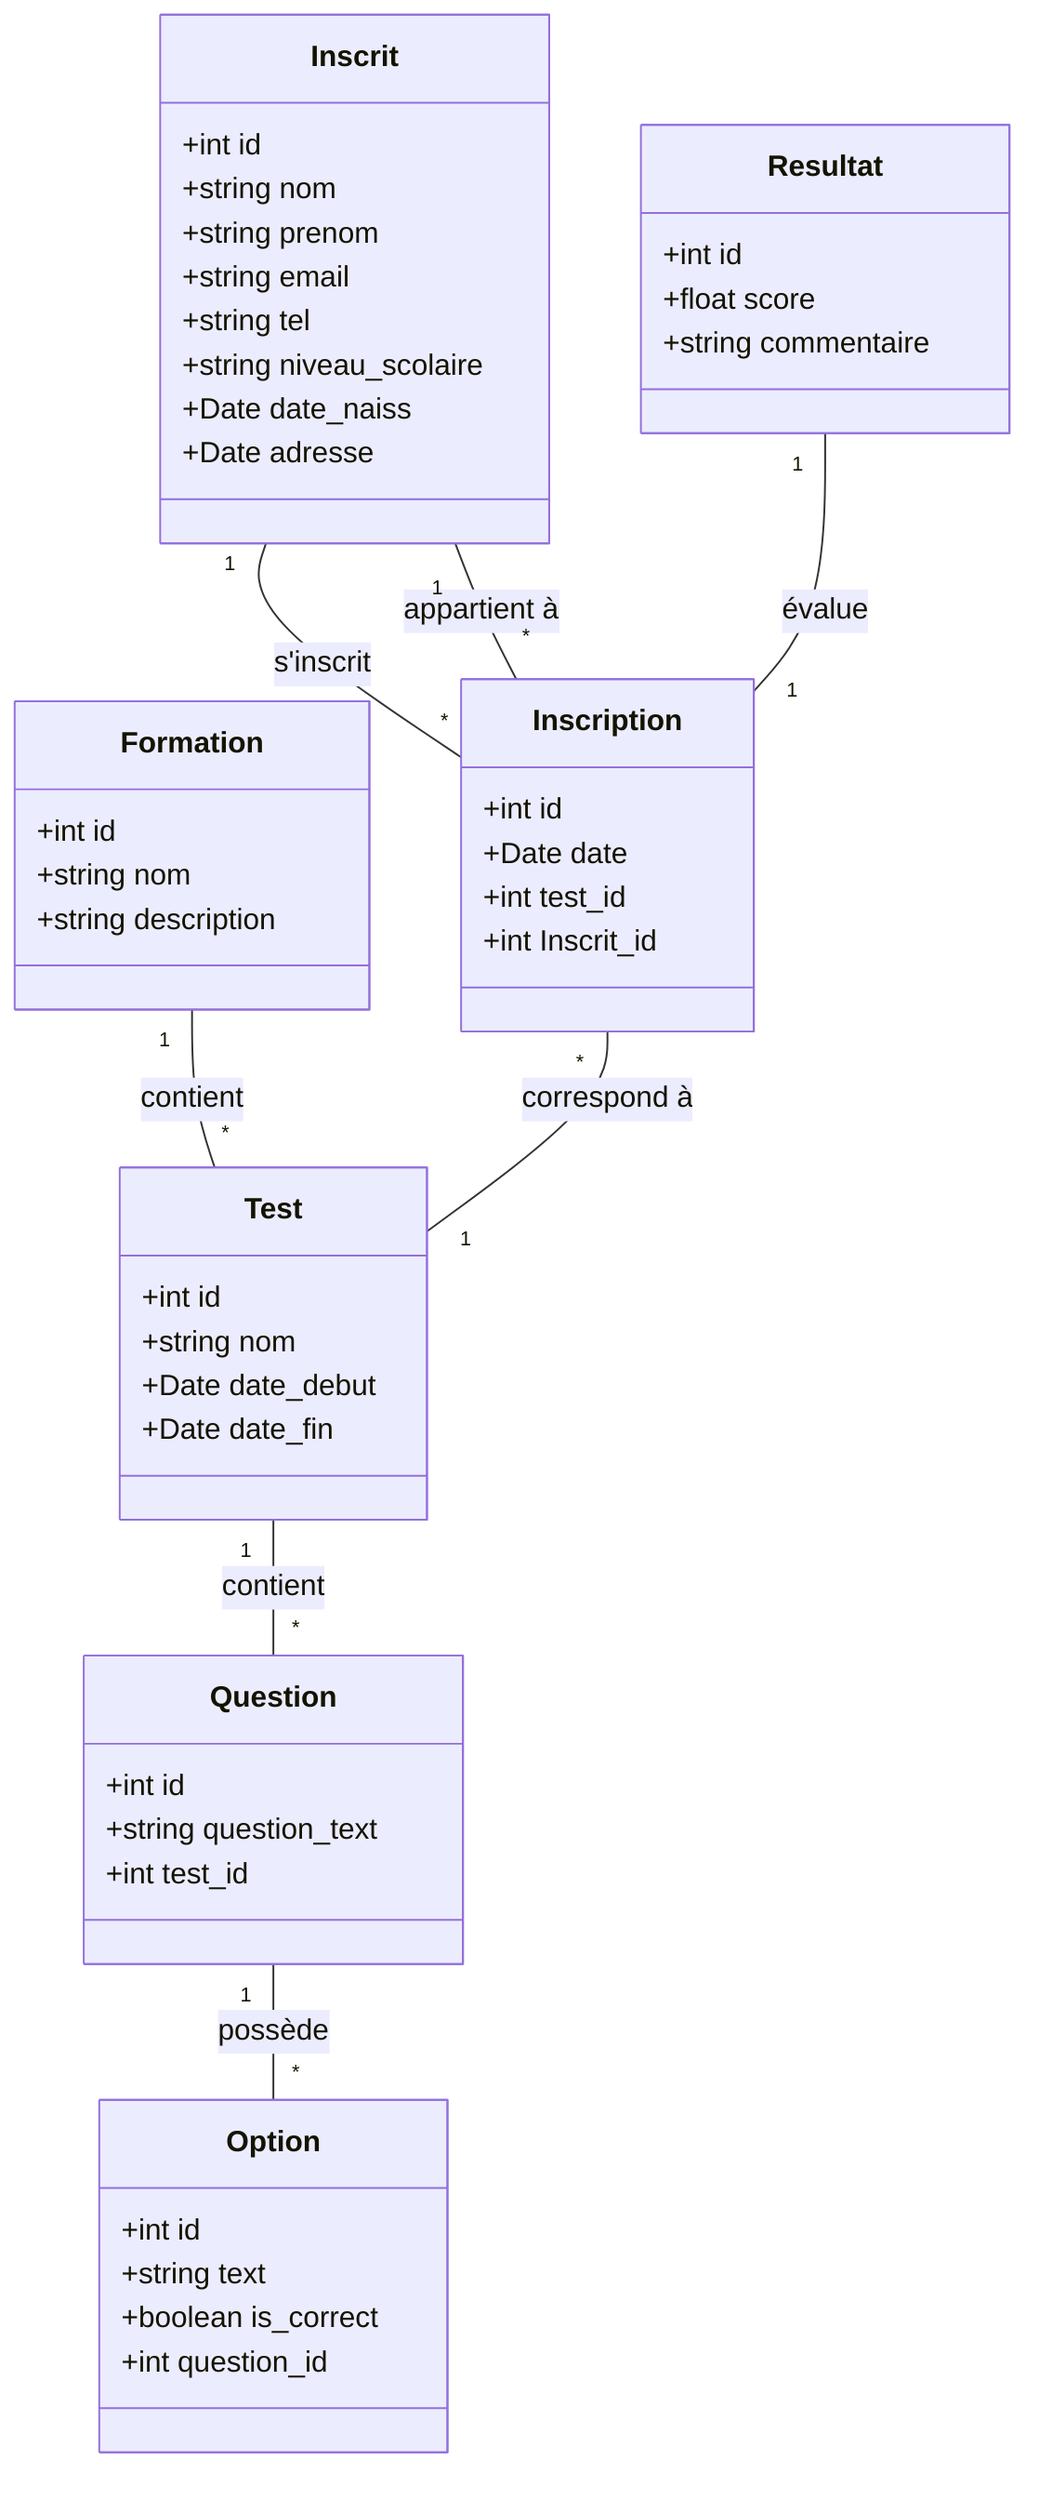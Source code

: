 %%{init: {"themeVariables": {"graphLayout": "LR"}}}%%
classDiagram

    class Formation {
        +int id
        +string nom
        +string description
    }

    class Test {
        +int id
        +string nom
        +Date date_debut
        +Date date_fin
    }

    class Inscrit {
        +int id
        +string nom
        +string prenom
        +string email
        +string tel
        +string niveau_scolaire
        +Date date_naiss
        +Date adresse

        
    }

    class Inscription {
        +int id
        +Date date
        +int test_id
        +int Inscrit_id
    }

    class Resultat {
        +int id
        +float score
        +string commentaire
    }

  

    class Question {
        +int id
        +string question_text
        +int test_id
    }

    class Option {
        +int id
        +string text
        +boolean is_correct
        +int question_id
    }

    Formation "1" -- "*" Test : contient
    Inscrit "1" -- "*" Inscription : s'inscrit
    Inscription "*" -- "1" Test : correspond à
    Inscription "*" -- "1" Inscrit : appartient à
    Resultat "1" -- "1" Inscription : évalue
    Test "1" -- "*" Question : contient
    Question "1" -- "*" Option : possède